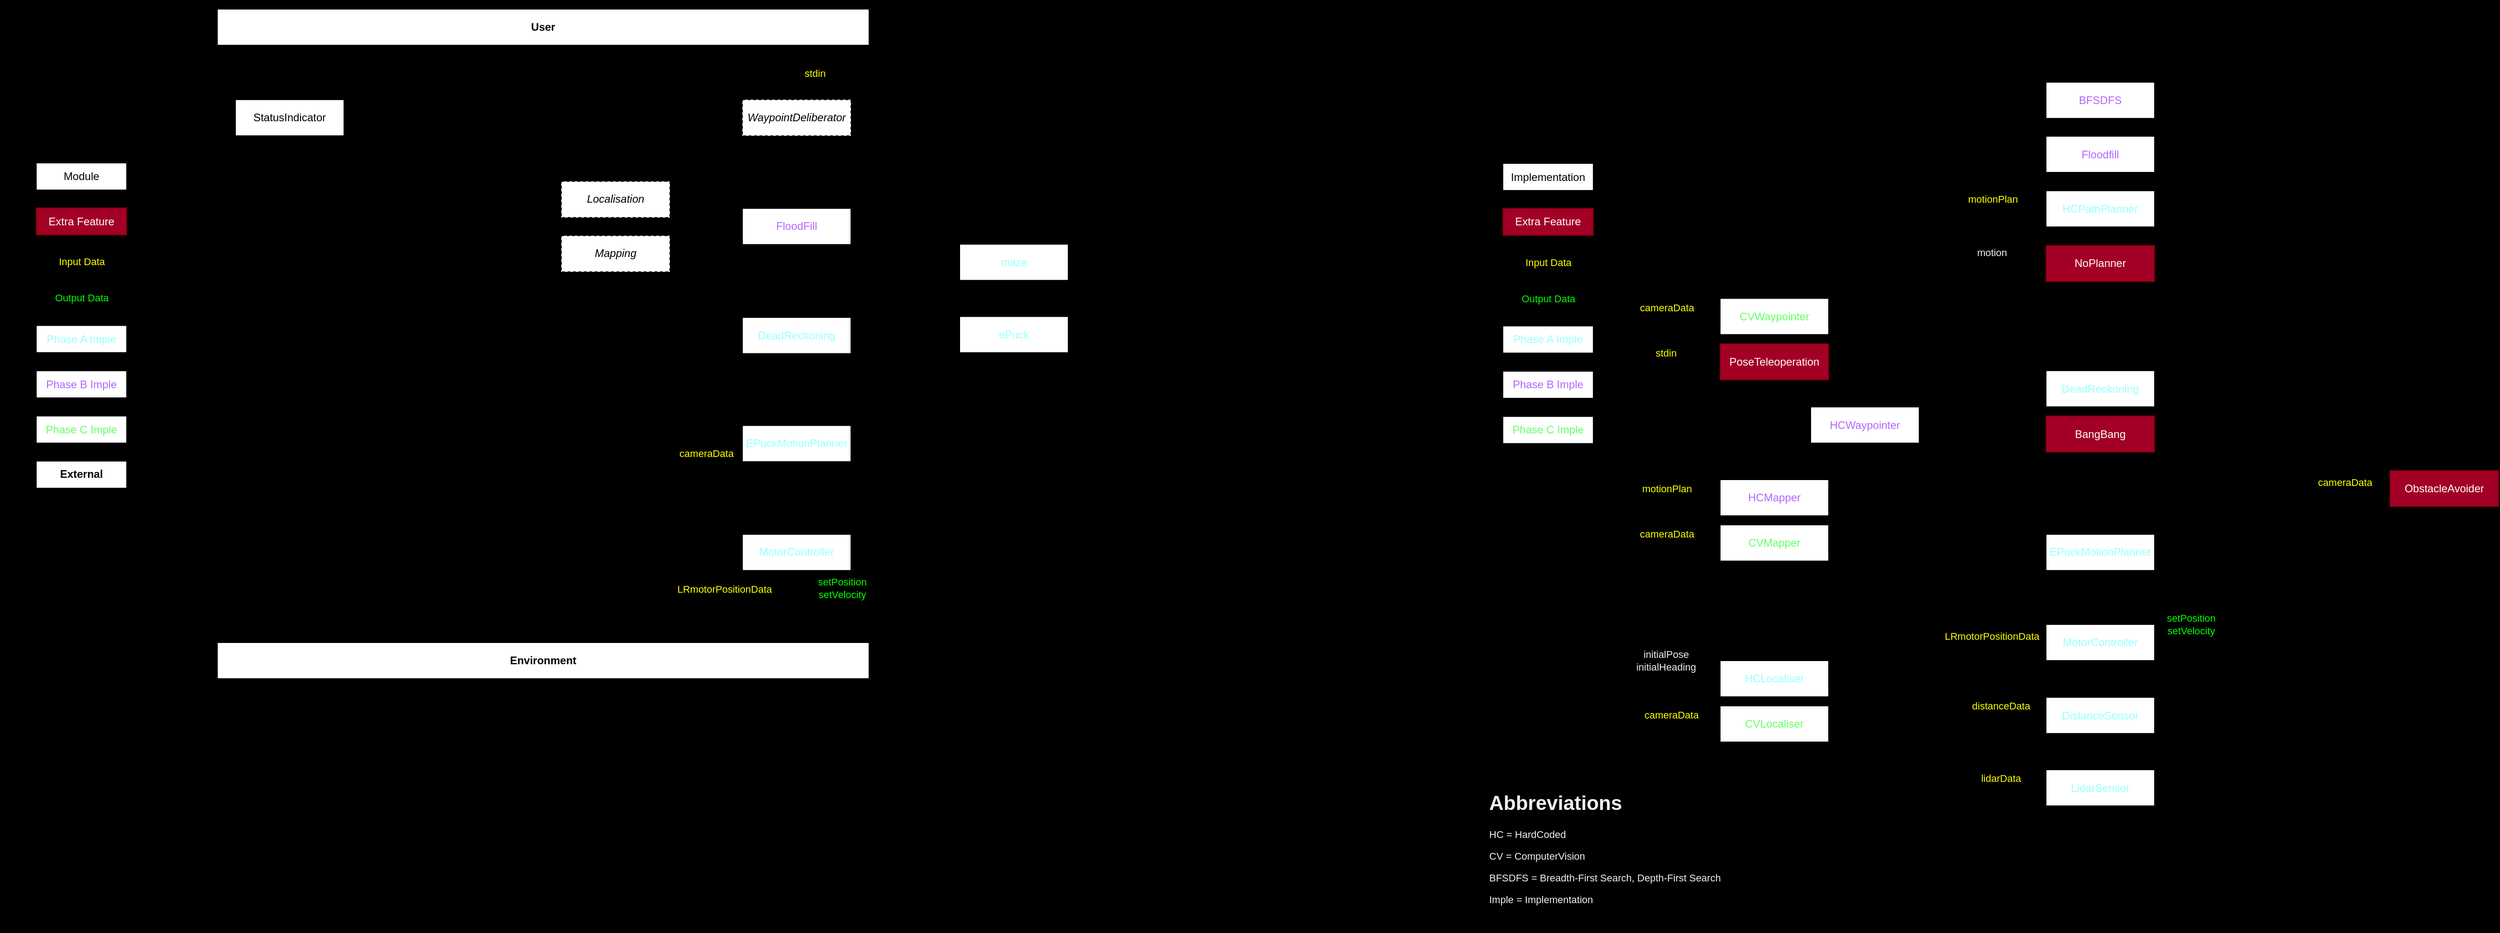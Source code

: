 <mxfile>
    <diagram id="C91cKKwiNIsFAHS6rGZc" name="Page-1">
        <mxGraphModel dx="2432" dy="1239" grid="1" gridSize="10" guides="1" tooltips="1" connect="1" arrows="1" fold="1" page="1" pageScale="1" pageWidth="850" pageHeight="1100" background="#000000" math="0" shadow="0">
            <root>
                <mxCell id="0"/>
                <mxCell id="1" parent="0"/>
                <mxCell id="363" value="&lt;span&gt;Models&lt;/span&gt;" style="rounded=0;whiteSpace=wrap;html=1;fillColor=none;labelPosition=center;verticalLabelPosition=middle;align=center;verticalAlign=top;fontStyle=4" parent="1" vertex="1">
                    <mxGeometry x="-560" y="279.65" width="160" height="179.92" as="geometry"/>
                </mxCell>
                <mxCell id="359" value="MotionPlanner" style="rounded=0;whiteSpace=wrap;html=1;dashed=1;fillColor=none;labelPosition=center;verticalLabelPosition=top;align=center;verticalAlign=bottom;fontStyle=2" parent="1" vertex="1">
                    <mxGeometry x="640" y="620.42" width="160" height="80" as="geometry"/>
                </mxCell>
                <mxCell id="201" value="WaypointDeliberator" style="rounded=0;whiteSpace=wrap;html=1;dashed=1;fillColor=none;labelPosition=center;verticalLabelPosition=top;align=center;verticalAlign=bottom;fontStyle=2" parent="1" vertex="1">
                    <mxGeometry x="280" y="360.17" width="160" height="129.83" as="geometry"/>
                </mxCell>
                <mxCell id="110" value="&lt;u&gt;TaskControl&lt;/u&gt;" style="rounded=0;whiteSpace=wrap;html=1;fillColor=none;labelPosition=center;verticalLabelPosition=middle;align=center;verticalAlign=top;textDirection=ltr;" parent="1" vertex="1">
                    <mxGeometry x="-1180" y="120" width="540" height="600" as="geometry"/>
                </mxCell>
                <mxCell id="161" value="Localisation" style="rounded=0;whiteSpace=wrap;html=1;dashed=1;fillColor=none;labelPosition=center;verticalLabelPosition=top;align=center;verticalAlign=bottom;fontStyle=2" parent="1" vertex="1">
                    <mxGeometry x="280" y="760.0" width="160" height="130" as="geometry"/>
                </mxCell>
                <mxCell id="95" style="edgeStyle=orthogonalEdgeStyle;rounded=0;orthogonalLoop=1;jettySize=auto;html=1;" parent="1" source="98" edge="1">
                    <mxGeometry relative="1" as="geometry">
                        <mxPoint x="-700" y="760" as="targetPoint"/>
                        <Array as="points">
                            <mxPoint x="-700" y="740"/>
                            <mxPoint x="-700" y="740"/>
                        </Array>
                    </mxGeometry>
                </mxCell>
                <mxCell id="96" value="setPosition&lt;br&gt;setVelocity" style="edgeLabel;html=1;align=center;verticalAlign=middle;resizable=0;points=[];labelBackgroundColor=none;fontColor=#00FF00;" parent="95" vertex="1" connectable="0">
                    <mxGeometry x="-0.203" y="-1" relative="1" as="geometry">
                        <mxPoint x="31" y="-12" as="offset"/>
                    </mxGeometry>
                </mxCell>
                <mxCell id="98" value="MotorController" style="rounded=0;whiteSpace=wrap;html=1;fontColor=#99FFFF;" parent="1" vertex="1">
                    <mxGeometry x="-780" y="640.42" width="120" height="40" as="geometry"/>
                </mxCell>
                <mxCell id="107" value="StatusIndicator" style="rounded=0;whiteSpace=wrap;html=1;" parent="1" vertex="1">
                    <mxGeometry x="-1340" y="160.08" width="120" height="40" as="geometry"/>
                </mxCell>
                <mxCell id="117" value="&lt;b&gt;Environment&lt;/b&gt;" style="rounded=0;whiteSpace=wrap;html=1;" parent="1" vertex="1">
                    <mxGeometry x="-1360" y="760" width="720" height="40" as="geometry"/>
                </mxCell>
                <mxCell id="123" style="edgeStyle=orthogonalEdgeStyle;rounded=0;orthogonalLoop=1;jettySize=auto;html=1;" parent="1" source="126" edge="1">
                    <mxGeometry relative="1" as="geometry">
                        <mxPoint x="-720.0" y="520.42" as="targetPoint"/>
                    </mxGeometry>
                </mxCell>
                <mxCell id="124" value="angle&lt;br&gt;distance&lt;br&gt;linearVelocity&lt;br&gt;angularVelocity" style="edgeLabel;html=1;align=center;verticalAlign=middle;resizable=0;points=[];labelBackgroundColor=none;" parent="123" vertex="1" connectable="0">
                    <mxGeometry x="-0.72" y="1" relative="1" as="geometry">
                        <mxPoint x="39" y="28" as="offset"/>
                    </mxGeometry>
                </mxCell>
                <mxCell id="126" value="DeadReckoning" style="rounded=0;whiteSpace=wrap;html=1;fontStyle=0;fontColor=#99FFFF;" parent="1" vertex="1">
                    <mxGeometry x="-780" y="400.76" width="120" height="40" as="geometry"/>
                </mxCell>
                <mxCell id="152" style="edgeStyle=orthogonalEdgeStyle;rounded=0;orthogonalLoop=1;jettySize=auto;html=1;" parent="1" source="150" target="136" edge="1">
                    <mxGeometry relative="1" as="geometry">
                        <mxPoint x="-890" y="250.25" as="sourcePoint"/>
                        <Array as="points">
                            <mxPoint x="-820" y="330.42"/>
                            <mxPoint x="-820" y="300.42"/>
                        </Array>
                    </mxGeometry>
                </mxCell>
                <mxCell id="156" value="graph" style="edgeLabel;html=1;align=center;verticalAlign=middle;resizable=0;points=[];labelBackgroundColor=none;" parent="152" vertex="1" connectable="0">
                    <mxGeometry x="-0.35" relative="1" as="geometry">
                        <mxPoint x="4" y="10" as="offset"/>
                    </mxGeometry>
                </mxCell>
                <mxCell id="129" value="User" style="rounded=0;whiteSpace=wrap;html=1;labelBackgroundColor=none;fontStyle=1" parent="1" vertex="1">
                    <mxGeometry x="-1360" y="60" width="720" height="40" as="geometry"/>
                </mxCell>
                <mxCell id="137" style="edgeStyle=orthogonalEdgeStyle;rounded=0;orthogonalLoop=1;jettySize=auto;html=1;" parent="1" source="136" target="126" edge="1">
                    <mxGeometry relative="1" as="geometry"/>
                </mxCell>
                <mxCell id="138" value="motion" style="edgeLabel;html=1;align=center;verticalAlign=middle;resizable=0;points=[];labelBackgroundColor=none;" parent="137" vertex="1" connectable="0">
                    <mxGeometry x="-0.299" y="-1" relative="1" as="geometry">
                        <mxPoint x="21" y="12" as="offset"/>
                    </mxGeometry>
                </mxCell>
                <mxCell id="136" value="FloodFill" style="rounded=0;whiteSpace=wrap;html=1;fontStyle=0;fontColor=#B266FF;" parent="1" vertex="1">
                    <mxGeometry x="-780" y="280.25" width="120" height="40" as="geometry"/>
                </mxCell>
                <mxCell id="186" style="edgeStyle=orthogonalEdgeStyle;rounded=0;orthogonalLoop=1;jettySize=auto;html=1;fontSize=11;" parent="1" source="148" target="136" edge="1">
                    <mxGeometry relative="1" as="geometry"/>
                </mxCell>
                <mxCell id="187" value="currentPose&lt;br&gt;currentHeading" style="edgeLabel;html=1;align=center;verticalAlign=middle;resizable=0;points=[];fontSize=11;labelBackgroundColor=none;" parent="186" vertex="1" connectable="0">
                    <mxGeometry x="-0.469" y="2" relative="1" as="geometry">
                        <mxPoint x="18" y="-18" as="offset"/>
                    </mxGeometry>
                </mxCell>
                <mxCell id="148" value="Localisation" style="rounded=0;whiteSpace=wrap;html=1;dashed=1;fontStyle=2" parent="1" vertex="1">
                    <mxGeometry x="-980" y="250.42" width="120" height="40" as="geometry"/>
                </mxCell>
                <mxCell id="149" value="&lt;font color=&quot;#99ffff&quot;&gt;HCLocaliser&lt;/font&gt;" style="rounded=0;whiteSpace=wrap;html=1;" parent="1" vertex="1">
                    <mxGeometry x="300" y="780.0" width="120" height="40" as="geometry"/>
                </mxCell>
                <mxCell id="150" value="Mapping" style="rounded=0;whiteSpace=wrap;html=1;dashed=1;fontStyle=2" parent="1" vertex="1">
                    <mxGeometry x="-980" y="310.42" width="120" height="40" as="geometry"/>
                </mxCell>
                <mxCell id="158" value="RSA (Integration)" style="text;html=1;align=center;verticalAlign=middle;resizable=0;points=[];autosize=1;strokeColor=none;fontSize=24;fontStyle=1" parent="1" vertex="1">
                    <mxGeometry x="-1600" y="50" width="210" height="30" as="geometry"/>
                </mxCell>
                <mxCell id="160" value="&lt;font color=&quot;#99ffff&quot;&gt;ePuck&lt;/font&gt;" style="rounded=0;whiteSpace=wrap;html=1;" parent="1" vertex="1">
                    <mxGeometry x="-540" y="399.74" width="120" height="40" as="geometry"/>
                </mxCell>
                <mxCell id="162" value="PathPlanner" style="rounded=0;whiteSpace=wrap;html=1;dashed=1;fillColor=none;labelPosition=center;verticalLabelPosition=top;align=center;verticalAlign=bottom;fontStyle=2" parent="1" vertex="1">
                    <mxGeometry x="640" y="120.51" width="160" height="259.49" as="geometry"/>
                </mxCell>
                <mxCell id="163" value="BFSDFS" style="rounded=0;whiteSpace=wrap;html=1;fontColor=#B266FF;" parent="1" vertex="1">
                    <mxGeometry x="660" y="140.85" width="120" height="40" as="geometry"/>
                </mxCell>
                <mxCell id="164" value="Floodfill" style="rounded=0;whiteSpace=wrap;html=1;fontColor=#B266FF;" parent="1" vertex="1">
                    <mxGeometry x="660" y="200.51" width="120" height="40" as="geometry"/>
                </mxCell>
                <mxCell id="174" value="CVLocaliser" style="rounded=0;whiteSpace=wrap;html=1;fontColor=#66FF66;" parent="1" vertex="1">
                    <mxGeometry x="300" y="830.0" width="120" height="40" as="geometry"/>
                </mxCell>
                <mxCell id="175" value="TrajectoryPlanner" style="rounded=0;whiteSpace=wrap;html=1;dashed=1;fillColor=none;labelPosition=center;verticalLabelPosition=top;align=center;verticalAlign=bottom;fontStyle=2" parent="1" vertex="1">
                    <mxGeometry x="640" y="439.57" width="160" height="130" as="geometry"/>
                </mxCell>
                <mxCell id="176" value="DeadReckoning" style="rounded=0;whiteSpace=wrap;html=1;fontColor=#99FFFF;" parent="1" vertex="1">
                    <mxGeometry x="660" y="459.57" width="120" height="40" as="geometry"/>
                </mxCell>
                <mxCell id="177" value="BangBang" style="rounded=0;whiteSpace=wrap;html=1;fillColor=#a20025;strokeColor=#6F0000;fontColor=#ffffff;" parent="1" vertex="1">
                    <mxGeometry x="660" y="509.57" width="120" height="40" as="geometry"/>
                </mxCell>
                <mxCell id="178" value="PoseTeleoperation" style="rounded=0;whiteSpace=wrap;html=1;fillColor=#a20025;strokeColor=#6F0000;fontColor=#ffffff;" parent="1" vertex="1">
                    <mxGeometry x="300" y="429.82" width="120" height="40" as="geometry"/>
                </mxCell>
                <mxCell id="179" value="ObstacleAvoider" style="rounded=0;whiteSpace=wrap;html=1;fillColor=#a20025;strokeColor=#6F0000;fontColor=#ffffff;" parent="1" vertex="1">
                    <mxGeometry x="1040" y="569.86" width="120" height="40" as="geometry"/>
                </mxCell>
                <mxCell id="197" style="edgeStyle=orthogonalEdgeStyle;rounded=0;orthogonalLoop=1;jettySize=auto;html=1;fontSize=11;" parent="1" edge="1">
                    <mxGeometry relative="1" as="geometry">
                        <mxPoint x="-340" y="339" as="targetPoint"/>
                        <mxPoint x="-420" y="339.002" as="sourcePoint"/>
                        <Array as="points">
                            <mxPoint x="-385" y="338.83"/>
                            <mxPoint x="-350" y="339.83"/>
                        </Array>
                    </mxGeometry>
                </mxCell>
                <mxCell id="228" value="cellWidth" style="edgeLabel;html=1;align=center;verticalAlign=middle;resizable=0;points=[];fontSize=11;labelBackgroundColor=none;" parent="197" vertex="1" connectable="0">
                    <mxGeometry x="-0.248" y="2" relative="1" as="geometry">
                        <mxPoint x="20" y="-8" as="offset"/>
                    </mxGeometry>
                </mxCell>
                <mxCell id="182" value="&lt;font color=&quot;#99ffff&quot;&gt;maze&lt;/font&gt;" style="rounded=0;whiteSpace=wrap;html=1;" parent="1" vertex="1">
                    <mxGeometry x="-540" y="319.82" width="120" height="40" as="geometry"/>
                </mxCell>
                <mxCell id="183" value="Mapping" style="rounded=0;whiteSpace=wrap;html=1;dashed=1;fillColor=none;labelPosition=center;verticalLabelPosition=top;align=center;verticalAlign=bottom;fontStyle=2" parent="1" vertex="1">
                    <mxGeometry x="280" y="560.0" width="160" height="130" as="geometry"/>
                </mxCell>
                <mxCell id="184" value="&lt;font&gt;HCMapper&lt;/font&gt;" style="rounded=0;whiteSpace=wrap;html=1;fontColor=#B266FF;" parent="1" vertex="1">
                    <mxGeometry x="300" y="580.0" width="120" height="40" as="geometry"/>
                </mxCell>
                <mxCell id="185" value="CVMapper" style="rounded=0;whiteSpace=wrap;html=1;fontColor=#66FF66;" parent="1" vertex="1">
                    <mxGeometry x="300" y="630.0" width="120" height="40" as="geometry"/>
                </mxCell>
                <mxCell id="199" style="edgeStyle=orthogonalEdgeStyle;rounded=0;orthogonalLoop=1;jettySize=auto;html=1;fontSize=11;" parent="1" edge="1">
                    <mxGeometry relative="1" as="geometry">
                        <mxPoint x="-340" y="419.61" as="targetPoint"/>
                        <mxPoint x="-420" y="419.41" as="sourcePoint"/>
                        <Array as="points">
                            <mxPoint x="-360" y="419.61"/>
                            <mxPoint x="-360" y="419.61"/>
                        </Array>
                    </mxGeometry>
                </mxCell>
                <mxCell id="211" value="wheelRadius&lt;br&gt;axleLength&lt;br&gt;maxSpeed&lt;br&gt;maxMotorSpeed" style="edgeLabel;html=1;align=center;verticalAlign=middle;resizable=0;points=[];fontSize=11;labelBackgroundColor=none;" parent="199" vertex="1" connectable="0">
                    <mxGeometry x="0.711" y="1" relative="1" as="geometry">
                        <mxPoint x="-9" y="-29" as="offset"/>
                    </mxGeometry>
                </mxCell>
                <mxCell id="203" value="CVWaypointer" style="rounded=0;whiteSpace=wrap;html=1;fontColor=#66FF66;" parent="1" vertex="1">
                    <mxGeometry x="300" y="379.74" width="120" height="40" as="geometry"/>
                </mxCell>
                <mxCell id="208" style="edgeStyle=orthogonalEdgeStyle;rounded=0;orthogonalLoop=1;jettySize=auto;html=1;fontSize=11;startArrow=none;startFill=0;endArrow=classic;endFill=1;" parent="1" source="204" target="136" edge="1">
                    <mxGeometry relative="1" as="geometry"/>
                </mxCell>
                <mxCell id="209" value="destination" style="edgeLabel;html=1;align=center;verticalAlign=middle;resizable=0;points=[];fontSize=11;labelBackgroundColor=none;" parent="208" vertex="1" connectable="0">
                    <mxGeometry x="-0.24" relative="1" as="geometry">
                        <mxPoint x="30" y="7" as="offset"/>
                    </mxGeometry>
                </mxCell>
                <mxCell id="204" value="WaypointDeliberator" style="rounded=0;whiteSpace=wrap;html=1;dashed=1;fontStyle=2" parent="1" vertex="1">
                    <mxGeometry x="-780" y="160.08" width="120" height="40" as="geometry"/>
                </mxCell>
                <mxCell id="214" style="edgeStyle=orthogonalEdgeStyle;rounded=0;orthogonalLoop=1;jettySize=auto;html=1;fontSize=11;startArrow=classic;startFill=1;endArrow=none;endFill=0;" parent="1" edge="1">
                    <mxGeometry relative="1" as="geometry">
                        <mxPoint x="220" y="600.0" as="targetPoint"/>
                        <mxPoint x="300" y="600.0" as="sourcePoint"/>
                    </mxGeometry>
                </mxCell>
                <mxCell id="254" value="motionPlan" style="edgeLabel;html=1;align=center;verticalAlign=middle;resizable=0;points=[];fontSize=11;labelBackgroundColor=none;fontColor=#FFFF00;" parent="214" vertex="1" connectable="0">
                    <mxGeometry x="0.291" relative="1" as="geometry">
                        <mxPoint x="-8" y="-10" as="offset"/>
                    </mxGeometry>
                </mxCell>
                <mxCell id="215" style="edgeStyle=orthogonalEdgeStyle;rounded=0;orthogonalLoop=1;jettySize=auto;html=1;fontSize=11;" parent="1" edge="1">
                    <mxGeometry relative="1" as="geometry">
                        <mxPoint x="520" y="624.76" as="targetPoint"/>
                        <mxPoint x="440" y="624.76" as="sourcePoint"/>
                    </mxGeometry>
                </mxCell>
                <mxCell id="245" value="graph" style="edgeLabel;html=1;align=center;verticalAlign=middle;resizable=0;points=[];fontSize=11;labelBackgroundColor=none;" parent="215" vertex="1" connectable="0">
                    <mxGeometry x="-0.316" y="1" relative="1" as="geometry">
                        <mxPoint x="13" y="-9" as="offset"/>
                    </mxGeometry>
                </mxCell>
                <mxCell id="216" style="edgeStyle=orthogonalEdgeStyle;rounded=0;orthogonalLoop=1;jettySize=auto;html=1;fontSize=11;startArrow=classic;startFill=1;endArrow=none;endFill=0;" parent="1" edge="1">
                    <mxGeometry relative="1" as="geometry">
                        <mxPoint x="220" y="849.66" as="targetPoint"/>
                        <mxPoint x="300" y="849.66" as="sourcePoint"/>
                    </mxGeometry>
                </mxCell>
                <mxCell id="257" value="cameraData" style="edgeLabel;html=1;align=center;verticalAlign=middle;resizable=0;points=[];fontSize=11;labelBackgroundColor=none;fontColor=#FFFF00;" parent="216" vertex="1" connectable="0">
                    <mxGeometry x="0.241" y="-2" relative="1" as="geometry">
                        <mxPoint x="-5" y="-8" as="offset"/>
                    </mxGeometry>
                </mxCell>
                <mxCell id="217" style="edgeStyle=orthogonalEdgeStyle;rounded=0;orthogonalLoop=1;jettySize=auto;html=1;fontSize=11;" parent="1" edge="1">
                    <mxGeometry relative="1" as="geometry">
                        <mxPoint x="520" y="824.76" as="targetPoint"/>
                        <mxPoint x="440" y="824.76" as="sourcePoint"/>
                    </mxGeometry>
                </mxCell>
                <mxCell id="234" value="currentPose&lt;br&gt;currentHeading" style="edgeLabel;html=1;align=center;verticalAlign=middle;resizable=0;points=[];fontSize=11;labelBackgroundColor=none;" parent="217" vertex="1" connectable="0">
                    <mxGeometry x="0.235" y="3" relative="1" as="geometry">
                        <mxPoint x="1" y="-17" as="offset"/>
                    </mxGeometry>
                </mxCell>
                <mxCell id="218" style="edgeStyle=orthogonalEdgeStyle;rounded=0;orthogonalLoop=1;jettySize=auto;html=1;fontSize=11;startArrow=classic;startFill=1;endArrow=none;endFill=0;" parent="1" edge="1">
                    <mxGeometry relative="1" as="geometry">
                        <mxPoint x="580" y="159.8" as="targetPoint"/>
                        <mxPoint x="660" y="159.8" as="sourcePoint"/>
                    </mxGeometry>
                </mxCell>
                <mxCell id="230" value="graph&lt;br&gt;currentPose&lt;br&gt;currentHeading&lt;br&gt;destination" style="edgeLabel;html=1;align=center;verticalAlign=middle;resizable=0;points=[];fontSize=11;labelBackgroundColor=none;" parent="218" vertex="1" connectable="0">
                    <mxGeometry x="-0.249" y="-3" relative="1" as="geometry">
                        <mxPoint x="-30" y="-27" as="offset"/>
                    </mxGeometry>
                </mxCell>
                <mxCell id="219" style="edgeStyle=orthogonalEdgeStyle;rounded=0;orthogonalLoop=1;jettySize=auto;html=1;fontSize=11;" parent="1" edge="1">
                    <mxGeometry relative="1" as="geometry">
                        <mxPoint x="880" y="260.03" as="targetPoint"/>
                        <mxPoint x="800" y="260.03" as="sourcePoint"/>
                    </mxGeometry>
                </mxCell>
                <mxCell id="229" value="motion" style="edgeLabel;html=1;align=center;verticalAlign=middle;resizable=0;points=[];fontSize=11;labelBackgroundColor=none;" parent="219" vertex="1" connectable="0">
                    <mxGeometry x="0.204" y="2" relative="1" as="geometry">
                        <mxPoint x="-8" y="-9" as="offset"/>
                    </mxGeometry>
                </mxCell>
                <mxCell id="220" style="edgeStyle=orthogonalEdgeStyle;rounded=0;orthogonalLoop=1;jettySize=auto;html=1;fontSize=11;startArrow=classic;startFill=1;endArrow=none;endFill=0;" parent="1" edge="1">
                    <mxGeometry relative="1" as="geometry">
                        <mxPoint x="560" y="504.28" as="targetPoint"/>
                        <mxPoint x="640" y="504.28" as="sourcePoint"/>
                    </mxGeometry>
                </mxCell>
                <mxCell id="227" value="motion" style="edgeLabel;html=1;align=center;verticalAlign=middle;resizable=0;points=[];fontSize=11;labelBackgroundColor=none;" parent="220" vertex="1" connectable="0">
                    <mxGeometry x="0.315" relative="1" as="geometry">
                        <mxPoint x="3" y="-14" as="offset"/>
                    </mxGeometry>
                </mxCell>
                <mxCell id="221" style="edgeStyle=orthogonalEdgeStyle;rounded=0;orthogonalLoop=1;jettySize=auto;html=1;fontSize=11;labelBackgroundColor=none;" parent="1" edge="1">
                    <mxGeometry relative="1" as="geometry">
                        <mxPoint x="880" y="504.28" as="targetPoint"/>
                        <mxPoint x="800" y="504.28" as="sourcePoint"/>
                    </mxGeometry>
                </mxCell>
                <mxCell id="226" value="angle&lt;br&gt;distance&lt;br&gt;linearVelocity&lt;br&gt;angularVelocity" style="edgeLabel;html=1;align=center;verticalAlign=middle;resizable=0;points=[];fontSize=11;labelBackgroundColor=none;" parent="221" vertex="1" connectable="0">
                    <mxGeometry x="0.328" y="3" relative="1" as="geometry">
                        <mxPoint x="-13" y="-30" as="offset"/>
                    </mxGeometry>
                </mxCell>
                <mxCell id="222" style="edgeStyle=orthogonalEdgeStyle;rounded=0;orthogonalLoop=1;jettySize=auto;html=1;fontSize=11;startArrow=classic;startFill=1;endArrow=none;endFill=0;" parent="1" edge="1">
                    <mxGeometry relative="1" as="geometry">
                        <mxPoint x="960" y="589.57" as="targetPoint"/>
                        <mxPoint x="1040" y="589.57" as="sourcePoint"/>
                    </mxGeometry>
                </mxCell>
                <mxCell id="232" value="pose&lt;br&gt;velocity&lt;br&gt;&lt;font color=&quot;#ffff00&quot;&gt;cameraData&lt;/font&gt;" style="edgeLabel;html=1;align=center;verticalAlign=middle;resizable=0;points=[];fontSize=11;labelBackgroundColor=none;" parent="222" vertex="1" connectable="0">
                    <mxGeometry x="0.196" relative="1" as="geometry">
                        <mxPoint x="-2" y="-20" as="offset"/>
                    </mxGeometry>
                </mxCell>
                <mxCell id="223" style="edgeStyle=orthogonalEdgeStyle;rounded=0;orthogonalLoop=1;jettySize=auto;html=1;fontSize=11;" parent="1" edge="1">
                    <mxGeometry relative="1" as="geometry">
                        <mxPoint x="880" y="659.78" as="targetPoint"/>
                        <mxPoint x="800" y="659.78" as="sourcePoint"/>
                        <Array as="points">
                            <mxPoint x="830" y="660.21"/>
                            <mxPoint x="830" y="660.21"/>
                        </Array>
                    </mxGeometry>
                </mxCell>
                <mxCell id="231" value="LRmotorPosition&lt;br&gt;LRmotorVelocity" style="edgeLabel;html=1;align=center;verticalAlign=middle;resizable=0;points=[];fontSize=11;labelBackgroundColor=none;" parent="223" vertex="1" connectable="0">
                    <mxGeometry x="-0.282" y="-2" relative="1" as="geometry">
                        <mxPoint x="21" y="-22" as="offset"/>
                    </mxGeometry>
                </mxCell>
                <mxCell id="235" style="edgeStyle=orthogonalEdgeStyle;rounded=0;orthogonalLoop=1;jettySize=auto;html=1;fontSize=11;startArrow=classic;startFill=1;endArrow=none;endFill=0;" parent="1" edge="1">
                    <mxGeometry relative="1" as="geometry">
                        <mxPoint x="220" y="799.66" as="targetPoint"/>
                        <mxPoint x="300" y="799.66" as="sourcePoint"/>
                    </mxGeometry>
                </mxCell>
                <mxCell id="258" value="&lt;span style=&quot;&quot;&gt;initialPose&lt;br&gt;initialHeading&lt;br&gt;&lt;/span&gt;" style="edgeLabel;html=1;align=center;verticalAlign=middle;resizable=0;points=[];fontSize=11;labelBackgroundColor=none;fontColor=#F0F0F0;" parent="235" vertex="1" connectable="0">
                    <mxGeometry x="0.194" y="-1" relative="1" as="geometry">
                        <mxPoint x="-12" y="-19" as="offset"/>
                    </mxGeometry>
                </mxCell>
                <mxCell id="247" value="Interfaces &amp;amp; Implementations" style="text;html=1;align=center;verticalAlign=middle;resizable=0;points=[];autosize=1;strokeColor=none;fontSize=24;fontStyle=1" parent="1" vertex="1">
                    <mxGeometry x="40" y="50" width="350" height="30" as="geometry"/>
                </mxCell>
                <mxCell id="259" style="edgeStyle=orthogonalEdgeStyle;rounded=0;orthogonalLoop=1;jettySize=auto;html=1;fontSize=11;startArrow=classic;startFill=1;endArrow=none;endFill=0;" parent="1" edge="1">
                    <mxGeometry relative="1" as="geometry">
                        <mxPoint x="580" y="220.22" as="targetPoint"/>
                        <mxPoint x="660" y="220.22" as="sourcePoint"/>
                    </mxGeometry>
                </mxCell>
                <mxCell id="260" value="graph&lt;br&gt;currentPose&lt;br&gt;currentHeading&lt;br&gt;destination" style="edgeLabel;html=1;align=center;verticalAlign=middle;resizable=0;points=[];fontSize=11;labelBackgroundColor=none;" parent="259" vertex="1" connectable="0">
                    <mxGeometry x="-0.249" y="-3" relative="1" as="geometry">
                        <mxPoint x="-30" y="-26" as="offset"/>
                    </mxGeometry>
                </mxCell>
                <mxCell id="261" style="edgeStyle=orthogonalEdgeStyle;rounded=0;orthogonalLoop=1;jettySize=auto;html=1;fontSize=11;startArrow=classic;startFill=1;endArrow=none;endFill=0;" parent="1" edge="1">
                    <mxGeometry relative="1" as="geometry">
                        <mxPoint x="220" y="449.06" as="targetPoint"/>
                        <mxPoint x="300" y="449.06" as="sourcePoint"/>
                    </mxGeometry>
                </mxCell>
                <mxCell id="262" value="stdin" style="edgeLabel;html=1;align=center;verticalAlign=middle;resizable=0;points=[];fontSize=11;labelBackgroundColor=none;fontColor=#FFFF00;" parent="261" vertex="1" connectable="0">
                    <mxGeometry x="-0.249" y="-3" relative="1" as="geometry">
                        <mxPoint x="-30" y="-6" as="offset"/>
                    </mxGeometry>
                </mxCell>
                <mxCell id="263" value="MotorController" style="rounded=0;whiteSpace=wrap;html=1;fontColor=#99FFFF;" parent="1" vertex="1">
                    <mxGeometry x="660" y="740.0" width="120" height="40" as="geometry"/>
                </mxCell>
                <mxCell id="264" style="edgeStyle=orthogonalEdgeStyle;rounded=0;orthogonalLoop=1;jettySize=auto;html=1;fontSize=11;startArrow=classic;startFill=1;endArrow=none;endFill=0;" parent="1" edge="1">
                    <mxGeometry relative="1" as="geometry">
                        <mxPoint x="580" y="760.0" as="targetPoint"/>
                        <mxPoint x="660" y="760.0" as="sourcePoint"/>
                    </mxGeometry>
                </mxCell>
                <mxCell id="265" value="LRmotorPosition&lt;br&gt;LRmotorVelocity&lt;br&gt;&lt;span style=&quot;color: rgb(255 , 255 , 0)&quot;&gt;LRmotorPositionData&lt;/span&gt;" style="edgeLabel;html=1;align=center;verticalAlign=middle;resizable=0;points=[];fontSize=11;labelBackgroundColor=none;" parent="264" vertex="1" connectable="0">
                    <mxGeometry x="0.196" relative="1" as="geometry">
                        <mxPoint x="-12" y="-20" as="offset"/>
                    </mxGeometry>
                </mxCell>
                <mxCell id="266" style="edgeStyle=orthogonalEdgeStyle;rounded=0;orthogonalLoop=1;jettySize=auto;html=1;fontSize=11;" parent="1" edge="1">
                    <mxGeometry relative="1" as="geometry">
                        <mxPoint x="860" y="760.0" as="targetPoint"/>
                        <mxPoint x="780" y="760.0" as="sourcePoint"/>
                    </mxGeometry>
                </mxCell>
                <mxCell id="267" value="setPosition&lt;br&gt;setVelocity" style="edgeLabel;html=1;align=center;verticalAlign=middle;resizable=0;points=[];fontSize=11;labelBackgroundColor=none;fontColor=#00FF00;" parent="266" vertex="1" connectable="0">
                    <mxGeometry x="-0.282" y="-2" relative="1" as="geometry">
                        <mxPoint x="11" y="-22" as="offset"/>
                    </mxGeometry>
                </mxCell>
                <mxCell id="273" value="DistanceSensor" style="rounded=0;html=1;whiteSpace=wrap;fontColor=#99FFFF;" parent="1" vertex="1">
                    <mxGeometry x="660" y="820.57" width="120" height="40" as="geometry"/>
                </mxCell>
                <mxCell id="274" style="edgeStyle=orthogonalEdgeStyle;rounded=0;orthogonalLoop=1;jettySize=auto;html=1;fontSize=11;startArrow=classic;startFill=1;endArrow=none;endFill=0;" parent="1" edge="1">
                    <mxGeometry relative="1" as="geometry">
                        <mxPoint x="580" y="840.23" as="targetPoint"/>
                        <mxPoint x="660" y="840.23" as="sourcePoint"/>
                    </mxGeometry>
                </mxCell>
                <mxCell id="275" value="distanceData" style="edgeLabel;html=1;align=center;verticalAlign=middle;resizable=0;points=[];fontSize=11;labelBackgroundColor=none;fontColor=#FFFF00;" parent="274" vertex="1" connectable="0">
                    <mxGeometry x="0.196" relative="1" as="geometry">
                        <mxPoint x="-2" y="-10" as="offset"/>
                    </mxGeometry>
                </mxCell>
                <mxCell id="276" style="edgeStyle=orthogonalEdgeStyle;rounded=0;orthogonalLoop=1;jettySize=auto;html=1;fontSize=11;" parent="1" edge="1">
                    <mxGeometry relative="1" as="geometry">
                        <mxPoint x="860" y="840.23" as="targetPoint"/>
                        <mxPoint x="780" y="840.23" as="sourcePoint"/>
                    </mxGeometry>
                </mxCell>
                <mxCell id="277" value="obstacles" style="edgeLabel;html=1;align=center;verticalAlign=middle;resizable=0;points=[];fontSize=11;labelBackgroundColor=none;" parent="276" vertex="1" connectable="0">
                    <mxGeometry x="-0.282" y="-2" relative="1" as="geometry">
                        <mxPoint x="11" y="-11" as="offset"/>
                    </mxGeometry>
                </mxCell>
                <mxCell id="278" value="LidarSensor" style="rounded=0;html=1;whiteSpace=wrap;fontColor=#99FFFF;" parent="1" vertex="1">
                    <mxGeometry x="660" y="900.57" width="120" height="40" as="geometry"/>
                </mxCell>
                <mxCell id="279" style="edgeStyle=orthogonalEdgeStyle;rounded=0;orthogonalLoop=1;jettySize=auto;html=1;fontSize=11;startArrow=classic;startFill=1;endArrow=none;endFill=0;" parent="1" edge="1">
                    <mxGeometry relative="1" as="geometry">
                        <mxPoint x="580" y="920.23" as="targetPoint"/>
                        <mxPoint x="660" y="920.23" as="sourcePoint"/>
                    </mxGeometry>
                </mxCell>
                <mxCell id="280" value="lidarData" style="edgeLabel;html=1;align=center;verticalAlign=middle;resizable=0;points=[];fontSize=11;labelBackgroundColor=none;fontColor=#FFFF00;" parent="279" vertex="1" connectable="0">
                    <mxGeometry x="0.196" relative="1" as="geometry">
                        <mxPoint x="-2" y="-10" as="offset"/>
                    </mxGeometry>
                </mxCell>
                <mxCell id="281" style="edgeStyle=orthogonalEdgeStyle;rounded=0;orthogonalLoop=1;jettySize=auto;html=1;fontSize=11;" parent="1" edge="1">
                    <mxGeometry relative="1" as="geometry">
                        <mxPoint x="860" y="920.23" as="targetPoint"/>
                        <mxPoint x="780" y="920.23" as="sourcePoint"/>
                    </mxGeometry>
                </mxCell>
                <mxCell id="282" value="obstacles" style="edgeLabel;html=1;align=center;verticalAlign=middle;resizable=0;points=[];fontSize=11;labelBackgroundColor=none;" parent="281" vertex="1" connectable="0">
                    <mxGeometry x="-0.282" y="-2" relative="1" as="geometry">
                        <mxPoint x="11" y="-12" as="offset"/>
                    </mxGeometry>
                </mxCell>
                <mxCell id="290" style="edgeStyle=orthogonalEdgeStyle;rounded=0;orthogonalLoop=1;jettySize=auto;html=1;fontSize=11;startArrow=classic;startFill=1;endArrow=none;endFill=0;" parent="1" edge="1">
                    <mxGeometry relative="1" as="geometry">
                        <mxPoint x="220" y="649.83" as="targetPoint"/>
                        <mxPoint x="300" y="649.83" as="sourcePoint"/>
                    </mxGeometry>
                </mxCell>
                <mxCell id="291" value="cameraData" style="edgeLabel;html=1;align=center;verticalAlign=middle;resizable=0;points=[];fontSize=11;labelBackgroundColor=none;fontColor=#FFFF00;" parent="290" vertex="1" connectable="0">
                    <mxGeometry x="0.291" relative="1" as="geometry">
                        <mxPoint x="-8" y="-10" as="offset"/>
                    </mxGeometry>
                </mxCell>
                <mxCell id="294" style="edgeStyle=orthogonalEdgeStyle;rounded=0;orthogonalLoop=1;jettySize=auto;html=1;fontSize=11;startArrow=classic;startFill=1;endArrow=none;endFill=0;" parent="1" edge="1">
                    <mxGeometry relative="1" as="geometry">
                        <mxPoint x="220" y="399.45" as="targetPoint"/>
                        <mxPoint x="300" y="399.45" as="sourcePoint"/>
                    </mxGeometry>
                </mxCell>
                <mxCell id="295" value="cameraData" style="edgeLabel;html=1;align=center;verticalAlign=middle;resizable=0;points=[];fontSize=11;labelBackgroundColor=none;fontColor=#FFFF00;" parent="294" vertex="1" connectable="0">
                    <mxGeometry x="0.291" relative="1" as="geometry">
                        <mxPoint x="-8" y="-10" as="offset"/>
                    </mxGeometry>
                </mxCell>
                <mxCell id="298" value="&lt;h1&gt;Abbreviations&lt;/h1&gt;&lt;p&gt;HC = HardCoded&lt;/p&gt;&lt;p&gt;CV = ComputerVision&lt;/p&gt;&lt;p&gt;BFSDFS = Breadth-First Search, Depth-First Search&lt;/p&gt;&lt;p&gt;Imple = Implementation&lt;/p&gt;" style="text;html=1;strokeColor=none;fillColor=none;spacing=5;spacingTop=-20;whiteSpace=wrap;overflow=hidden;rounded=0;labelBackgroundColor=none;fontSize=11;fontColor=#F0F0F0;" parent="1" vertex="1">
                    <mxGeometry x="40" y="920" width="300" height="160" as="geometry"/>
                </mxCell>
                <mxCell id="303" value="" style="group;fontStyle=2" parent="1" vertex="1" connectable="0">
                    <mxGeometry x="40" y="120.51" width="140" height="439.49" as="geometry"/>
                </mxCell>
                <mxCell id="249" value="Legend" style="rounded=0;whiteSpace=wrap;html=1;labelBackgroundColor=none;fontSize=11;fillColor=none;labelPosition=center;verticalLabelPosition=top;align=center;verticalAlign=bottom;" parent="303" vertex="1">
                    <mxGeometry width="140" height="439.49" as="geometry"/>
                </mxCell>
                <mxCell id="250" value="Interface" style="rounded=0;whiteSpace=wrap;html=1;dashed=1;fillColor=none;" parent="303" vertex="1">
                    <mxGeometry x="20" y="60.0" width="100" height="30" as="geometry"/>
                </mxCell>
                <mxCell id="251" value="Implementation" style="rounded=0;whiteSpace=wrap;html=1;" parent="303" vertex="1">
                    <mxGeometry x="20" y="110.0" width="100" height="30" as="geometry"/>
                </mxCell>
                <mxCell id="252" value="" style="endArrow=classic;html=1;" parent="303" edge="1">
                    <mxGeometry width="50" height="50" as="geometry">
                        <mxPoint x="20" y="30.0" as="sourcePoint"/>
                        <mxPoint x="120" y="30.0" as="targetPoint"/>
                    </mxGeometry>
                </mxCell>
                <mxCell id="253" value="&lt;font style=&quot;font-size: 12px&quot;&gt;Information Flow&lt;/font&gt;" style="edgeLabel;html=1;align=center;verticalAlign=middle;resizable=0;points=[];labelBackgroundColor=none;" parent="252" vertex="1" connectable="0">
                    <mxGeometry x="0.267" y="1" relative="1" as="geometry">
                        <mxPoint x="-13" y="-9" as="offset"/>
                    </mxGeometry>
                </mxCell>
                <mxCell id="256" value="Extra Feature" style="rounded=0;whiteSpace=wrap;html=1;fillColor=#a20025;strokeColor=#6F0000;fontColor=#ffffff;" parent="303" vertex="1">
                    <mxGeometry x="20" y="159.66" width="100" height="30" as="geometry"/>
                </mxCell>
                <mxCell id="289" value="Input Data" style="text;html=1;align=center;verticalAlign=middle;resizable=0;points=[];autosize=1;strokeColor=none;fontSize=11;fontColor=#FFFF00;" parent="303" vertex="1">
                    <mxGeometry x="35" y="209.23" width="70" height="20" as="geometry"/>
                </mxCell>
                <mxCell id="297" value="Output Data" style="text;html=1;align=center;verticalAlign=middle;resizable=0;points=[];autosize=1;strokeColor=none;fontSize=11;fontColor=#00FF00;" parent="303" vertex="1">
                    <mxGeometry x="35" y="249.06" width="70" height="20" as="geometry"/>
                </mxCell>
                <mxCell id="299" value="&lt;font color=&quot;#99ffff&quot;&gt;Phase A Imple&lt;/font&gt;" style="rounded=0;whiteSpace=wrap;html=1;" parent="303" vertex="1">
                    <mxGeometry x="20" y="289.66" width="100" height="30" as="geometry"/>
                </mxCell>
                <mxCell id="300" value="&lt;font&gt;Phase B Imple&lt;/font&gt;" style="rounded=0;whiteSpace=wrap;html=1;fontColor=#B266FF;" parent="303" vertex="1">
                    <mxGeometry x="20" y="339.66" width="100" height="30" as="geometry"/>
                </mxCell>
                <mxCell id="301" value="&lt;font&gt;Phase C Imple&lt;/font&gt;" style="rounded=0;whiteSpace=wrap;html=1;fontColor=#66FF66;" parent="303" vertex="1">
                    <mxGeometry x="20" y="389.66" width="100" height="30" as="geometry"/>
                </mxCell>
                <mxCell id="326" style="edgeStyle=orthogonalEdgeStyle;rounded=0;orthogonalLoop=1;jettySize=auto;html=1;" parent="1" target="98" edge="1">
                    <mxGeometry relative="1" as="geometry">
                        <mxPoint x="-720" y="560.42" as="sourcePoint"/>
                        <mxPoint x="-720.17" y="641.36" as="targetPoint"/>
                    </mxGeometry>
                </mxCell>
                <mxCell id="327" value="LRmotorPosition&lt;br&gt;LRmotorVelocity" style="edgeLabel;html=1;align=center;verticalAlign=middle;resizable=0;points=[];labelBackgroundColor=none;" parent="326" vertex="1" connectable="0">
                    <mxGeometry x="-0.72" y="1" relative="1" as="geometry">
                        <mxPoint x="49" y="19" as="offset"/>
                    </mxGeometry>
                </mxCell>
                <mxCell id="328" style="edgeStyle=orthogonalEdgeStyle;rounded=0;orthogonalLoop=1;jettySize=auto;html=1;fontSize=11;startArrow=classic;startFill=1;endArrow=none;endFill=0;" parent="1" edge="1">
                    <mxGeometry relative="1" as="geometry">
                        <mxPoint x="-740" y="759.36" as="targetPoint"/>
                        <mxPoint x="-740" y="679.78" as="sourcePoint"/>
                    </mxGeometry>
                </mxCell>
                <mxCell id="329" value="LRmotorPositionData" style="edgeLabel;html=1;align=center;verticalAlign=middle;resizable=0;points=[];fontSize=11;labelBackgroundColor=none;fontColor=#FFFF00;" parent="328" vertex="1" connectable="0">
                    <mxGeometry x="0.196" relative="1" as="geometry">
                        <mxPoint x="-60" y="-27" as="offset"/>
                    </mxGeometry>
                </mxCell>
                <mxCell id="330" style="edgeStyle=orthogonalEdgeStyle;rounded=0;orthogonalLoop=1;jettySize=auto;html=1;fontSize=11;startArrow=classic;startFill=1;endArrow=none;endFill=0;" parent="1" edge="1">
                    <mxGeometry relative="1" as="geometry">
                        <mxPoint x="-1010" y="760" as="targetPoint"/>
                        <mxPoint x="-780" y="540.429" as="sourcePoint"/>
                        <Array as="points">
                            <mxPoint x="-860" y="540"/>
                            <mxPoint x="-860" y="760"/>
                        </Array>
                    </mxGeometry>
                </mxCell>
                <mxCell id="331" value="cameraData" style="edgeLabel;html=1;align=center;verticalAlign=middle;resizable=0;points=[];fontSize=11;labelBackgroundColor=none;fontColor=#FFFF00;" parent="330" vertex="1" connectable="0">
                    <mxGeometry x="0.196" relative="1" as="geometry">
                        <mxPoint x="40" y="-179" as="offset"/>
                    </mxGeometry>
                </mxCell>
                <mxCell id="305" value="Legend" style="rounded=0;whiteSpace=wrap;html=1;labelBackgroundColor=none;fontSize=11;fillColor=none;labelPosition=center;verticalLabelPosition=top;align=center;verticalAlign=bottom;" parent="1" vertex="1">
                    <mxGeometry x="-1580" y="120.51" width="140" height="489.49" as="geometry"/>
                </mxCell>
                <mxCell id="307" value="Module" style="rounded=0;whiteSpace=wrap;html=1;" parent="1" vertex="1">
                    <mxGeometry x="-1560" y="230" width="100" height="30" as="geometry"/>
                </mxCell>
                <mxCell id="308" value="" style="endArrow=classic;html=1;" parent="1" edge="1">
                    <mxGeometry x="-1580" y="120.51" width="50" height="50" as="geometry">
                        <mxPoint x="-1560" y="150.51" as="sourcePoint"/>
                        <mxPoint x="-1460" y="150.51" as="targetPoint"/>
                    </mxGeometry>
                </mxCell>
                <mxCell id="309" value="&lt;font style=&quot;font-size: 12px&quot;&gt;Information Flow&lt;/font&gt;" style="edgeLabel;html=1;align=center;verticalAlign=middle;resizable=0;points=[];labelBackgroundColor=none;" parent="308" vertex="1" connectable="0">
                    <mxGeometry x="0.267" y="1" relative="1" as="geometry">
                        <mxPoint x="-13" y="-9" as="offset"/>
                    </mxGeometry>
                </mxCell>
                <mxCell id="310" value="Extra Feature" style="rounded=0;whiteSpace=wrap;html=1;fillColor=#a20025;strokeColor=#6F0000;fontColor=#ffffff;" parent="1" vertex="1">
                    <mxGeometry x="-1560" y="279.66" width="100" height="30" as="geometry"/>
                </mxCell>
                <mxCell id="311" value="Input Data" style="text;html=1;align=center;verticalAlign=middle;resizable=0;points=[];autosize=1;strokeColor=none;fontSize=11;fontColor=#FFFF00;" parent="1" vertex="1">
                    <mxGeometry x="-1545" y="329.23" width="70" height="20" as="geometry"/>
                </mxCell>
                <mxCell id="312" value="Output Data" style="text;html=1;align=center;verticalAlign=middle;resizable=0;points=[];autosize=1;strokeColor=none;fontSize=11;fontColor=#00FF00;" parent="1" vertex="1">
                    <mxGeometry x="-1545" y="369.06" width="70" height="20" as="geometry"/>
                </mxCell>
                <mxCell id="313" value="&lt;font color=&quot;#99ffff&quot;&gt;Phase A Imple&lt;/font&gt;" style="rounded=0;whiteSpace=wrap;html=1;" parent="1" vertex="1">
                    <mxGeometry x="-1560" y="409.66" width="100" height="30" as="geometry"/>
                </mxCell>
                <mxCell id="314" value="&lt;font&gt;Phase B Imple&lt;/font&gt;" style="rounded=0;whiteSpace=wrap;html=1;fontColor=#B266FF;" parent="1" vertex="1">
                    <mxGeometry x="-1560" y="459.66" width="100" height="30" as="geometry"/>
                </mxCell>
                <mxCell id="315" value="&lt;font&gt;Phase C Imple&lt;/font&gt;" style="rounded=0;whiteSpace=wrap;html=1;fontColor=#66FF66;" parent="1" vertex="1">
                    <mxGeometry x="-1560" y="509.66" width="100" height="30" as="geometry"/>
                </mxCell>
                <mxCell id="332" value="&lt;u&gt;Module Group&lt;/u&gt;" style="rounded=0;whiteSpace=wrap;html=1;fillColor=none;" parent="1" vertex="1">
                    <mxGeometry x="-1560" y="180.85" width="100" height="30" as="geometry"/>
                </mxCell>
                <mxCell id="333" value="" style="endArrow=classic;html=1;labelBackgroundColor=none;fontSize=11;fontColor=#F0F0F0;" parent="1" source="107" edge="1">
                    <mxGeometry width="50" height="50" relative="1" as="geometry">
                        <mxPoint x="-1250" y="230.6" as="sourcePoint"/>
                        <mxPoint x="-1280" y="100.6" as="targetPoint"/>
                    </mxGeometry>
                </mxCell>
                <mxCell id="334" value="" style="endArrow=classic;html=1;labelBackgroundColor=none;fontSize=11;fontColor=#F0F0F0;" parent="1" target="204" edge="1">
                    <mxGeometry width="50" height="50" relative="1" as="geometry">
                        <mxPoint x="-720.29" y="100.93" as="sourcePoint"/>
                        <mxPoint x="-720.29" y="160.51" as="targetPoint"/>
                    </mxGeometry>
                </mxCell>
                <mxCell id="336" value="stdin" style="edgeLabel;html=1;align=center;verticalAlign=middle;resizable=0;points=[];fontSize=11;fontColor=#FFFF00;labelBackgroundColor=none;" parent="334" vertex="1" connectable="0">
                    <mxGeometry x="-0.653" y="-3" relative="1" as="geometry">
                        <mxPoint x="23" y="19" as="offset"/>
                    </mxGeometry>
                </mxCell>
                <mxCell id="337" value="NoPlanner" style="rounded=0;whiteSpace=wrap;html=1;fillColor=#a20025;strokeColor=#6F0000;fontColor=#ffffff;" parent="1" vertex="1">
                    <mxGeometry x="660" y="321.26" width="120" height="40" as="geometry"/>
                </mxCell>
                <mxCell id="338" style="edgeStyle=orthogonalEdgeStyle;rounded=0;orthogonalLoop=1;jettySize=auto;html=1;fontSize=11;startArrow=classic;startFill=1;endArrow=none;endFill=0;" parent="1" edge="1">
                    <mxGeometry relative="1" as="geometry">
                        <mxPoint x="580" y="339.16" as="targetPoint"/>
                        <mxPoint x="660" y="339.16" as="sourcePoint"/>
                    </mxGeometry>
                </mxCell>
                <mxCell id="339" value="&lt;font color=&quot;#f0f0f0&quot;&gt;motion&lt;/font&gt;" style="edgeLabel;html=1;align=center;verticalAlign=middle;resizable=0;points=[];fontSize=11;labelBackgroundColor=none;fontColor=#FFFF00;" parent="338" vertex="1" connectable="0">
                    <mxGeometry x="-0.249" y="-3" relative="1" as="geometry">
                        <mxPoint x="-30" y="-7" as="offset"/>
                    </mxGeometry>
                </mxCell>
                <mxCell id="340" style="edgeStyle=orthogonalEdgeStyle;rounded=0;orthogonalLoop=1;jettySize=auto;html=1;fontSize=11;" parent="1" edge="1">
                    <mxGeometry relative="1" as="geometry">
                        <mxPoint x="500" y="450.57" as="targetPoint"/>
                        <mxPoint x="420" y="450.57" as="sourcePoint"/>
                    </mxGeometry>
                </mxCell>
                <mxCell id="341" value="motion" style="edgeLabel;html=1;align=center;verticalAlign=middle;resizable=0;points=[];fontSize=11;labelBackgroundColor=none;" parent="340" vertex="1" connectable="0">
                    <mxGeometry x="-0.231" y="3" relative="1" as="geometry">
                        <mxPoint x="19" y="-8" as="offset"/>
                    </mxGeometry>
                </mxCell>
                <mxCell id="344" value="" style="endArrow=classic;html=1;labelBackgroundColor=none;fontSize=11;fontColor=#FFFF00;entryX=1;entryY=0.5;entryDx=0;entryDy=0;" parent="1" target="107" edge="1">
                    <mxGeometry width="50" height="50" relative="1" as="geometry">
                        <mxPoint x="-1180" y="180" as="sourcePoint"/>
                        <mxPoint x="-1230" y="315.26" as="targetPoint"/>
                    </mxGeometry>
                </mxCell>
                <mxCell id="345" value="External" style="rounded=0;whiteSpace=wrap;html=1;fontStyle=1" parent="1" vertex="1">
                    <mxGeometry x="-1560" y="559.49" width="100" height="30" as="geometry"/>
                </mxCell>
                <mxCell id="346" value="&lt;font color=&quot;#99ffff&quot;&gt;HCPathPlanner&lt;/font&gt;" style="rounded=0;whiteSpace=wrap;html=1;" parent="1" vertex="1">
                    <mxGeometry x="660" y="260.75" width="120" height="40" as="geometry"/>
                </mxCell>
                <mxCell id="347" style="edgeStyle=orthogonalEdgeStyle;rounded=0;orthogonalLoop=1;jettySize=auto;html=1;fontSize=11;startArrow=classic;startFill=1;endArrow=none;endFill=0;" parent="1" edge="1">
                    <mxGeometry relative="1" as="geometry">
                        <mxPoint x="580" y="279.66" as="targetPoint"/>
                        <mxPoint x="660" y="279.66" as="sourcePoint"/>
                    </mxGeometry>
                </mxCell>
                <mxCell id="348" value="motionPlan" style="edgeLabel;html=1;align=center;verticalAlign=middle;resizable=0;points=[];fontSize=11;labelBackgroundColor=none;fontColor=#FFFF00;" parent="347" vertex="1" connectable="0">
                    <mxGeometry x="0.291" relative="1" as="geometry">
                        <mxPoint x="-8" y="-10" as="offset"/>
                    </mxGeometry>
                </mxCell>
                <mxCell id="354" value="EPuckMotionPlanner" style="rounded=0;whiteSpace=wrap;html=1;fontColor=#99FFFF;" parent="1" vertex="1">
                    <mxGeometry x="660" y="640.42" width="120" height="40" as="geometry"/>
                </mxCell>
                <mxCell id="355" style="edgeStyle=orthogonalEdgeStyle;rounded=0;orthogonalLoop=1;jettySize=auto;html=1;fontSize=11;startArrow=classic;startFill=1;endArrow=none;endFill=0;" parent="1" edge="1">
                    <mxGeometry relative="1" as="geometry">
                        <mxPoint x="560" y="660.08" as="targetPoint"/>
                        <mxPoint x="640" y="660.08" as="sourcePoint"/>
                    </mxGeometry>
                </mxCell>
                <mxCell id="356" value="angle&lt;br&gt;distance&lt;br&gt;linearVelocity&lt;br&gt;angularVelocity" style="edgeLabel;html=1;align=center;verticalAlign=middle;resizable=0;points=[];fontSize=11;labelBackgroundColor=none;" parent="355" vertex="1" connectable="0">
                    <mxGeometry x="0.196" relative="1" as="geometry">
                        <mxPoint x="-2" y="-30" as="offset"/>
                    </mxGeometry>
                </mxCell>
                <mxCell id="360" value="EPuckMotionPlanner" style="rounded=0;whiteSpace=wrap;html=1;fontColor=#99FFFF;" parent="1" vertex="1">
                    <mxGeometry x="-780" y="520.17" width="120" height="40" as="geometry"/>
                </mxCell>
                <mxCell id="364" value="&lt;span&gt;Utils&lt;/span&gt;" style="rounded=0;whiteSpace=wrap;html=1;fillColor=none;labelPosition=center;verticalLabelPosition=middle;align=center;verticalAlign=top;fontStyle=4" parent="1" vertex="1">
                    <mxGeometry x="-560" y="520.08" width="160" height="199.92" as="geometry"/>
                </mxCell>
                <mxCell id="365" value="&lt;font&gt;HCWaypointer&lt;/font&gt;" style="rounded=0;whiteSpace=wrap;html=1;fontColor=#B266FF;" parent="1" vertex="1">
                    <mxGeometry x="400" y="499.66" width="120" height="40" as="geometry"/>
                </mxCell>
                <mxCell id="366" style="edgeStyle=orthogonalEdgeStyle;rounded=0;orthogonalLoop=1;jettySize=auto;html=1;fontSize=11;" edge="1" parent="1">
                    <mxGeometry relative="1" as="geometry">
                        <mxPoint x="500" y="399.66" as="targetPoint"/>
                        <mxPoint x="420" y="399.66" as="sourcePoint"/>
                    </mxGeometry>
                </mxCell>
                <mxCell id="367" value="destination" style="edgeLabel;html=1;align=center;verticalAlign=middle;resizable=0;points=[];fontSize=11;labelBackgroundColor=none;" vertex="1" connectable="0" parent="366">
                    <mxGeometry x="-0.231" y="3" relative="1" as="geometry">
                        <mxPoint x="19" y="-8" as="offset"/>
                    </mxGeometry>
                </mxCell>
            </root>
        </mxGraphModel>
    </diagram>
</mxfile>